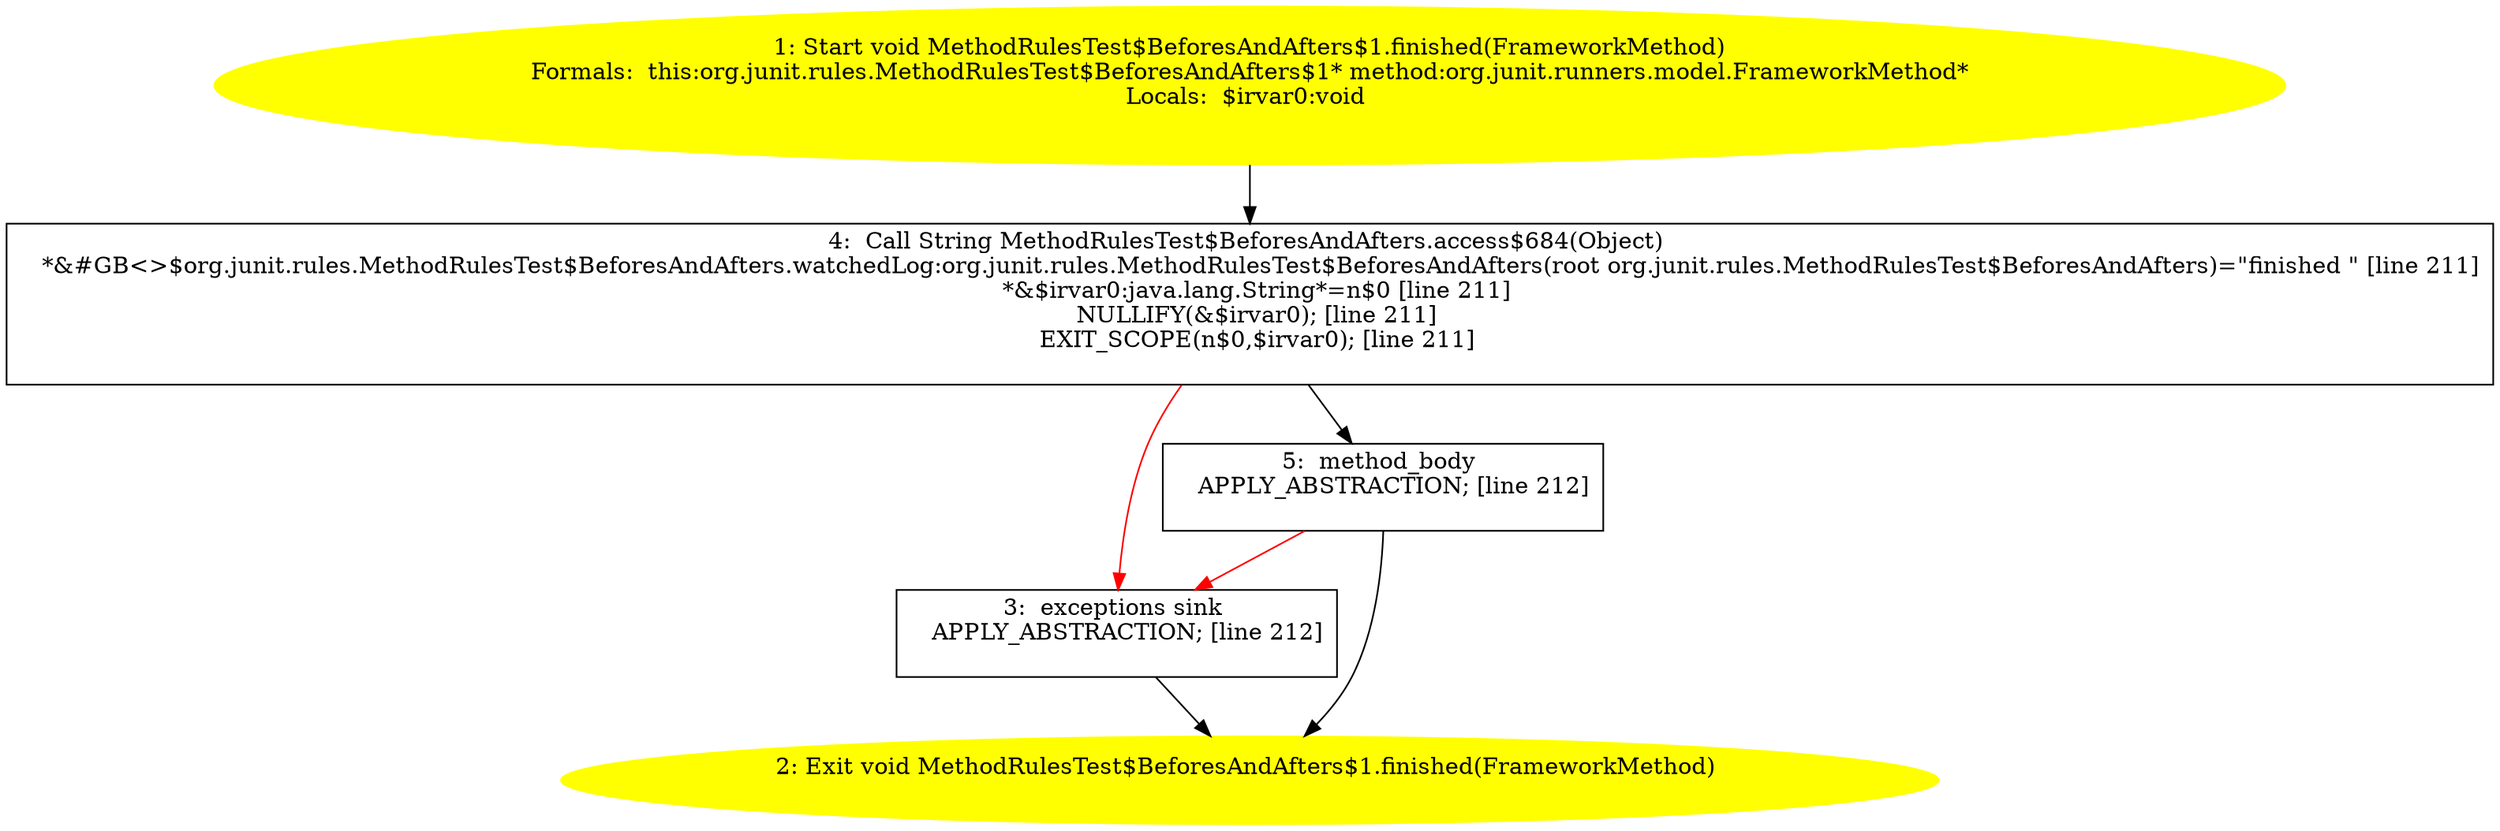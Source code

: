 /* @generated */
digraph cfg {
"org.junit.rules.MethodRulesTest$BeforesAndAfters$1.finished(org.junit.runners.model.FrameworkMethod).b865cfd04be264aab71e410143b4cb8a_1" [label="1: Start void MethodRulesTest$BeforesAndAfters$1.finished(FrameworkMethod)\nFormals:  this:org.junit.rules.MethodRulesTest$BeforesAndAfters$1* method:org.junit.runners.model.FrameworkMethod*\nLocals:  $irvar0:void \n  " color=yellow style=filled]
	

	 "org.junit.rules.MethodRulesTest$BeforesAndAfters$1.finished(org.junit.runners.model.FrameworkMethod).b865cfd04be264aab71e410143b4cb8a_1" -> "org.junit.rules.MethodRulesTest$BeforesAndAfters$1.finished(org.junit.runners.model.FrameworkMethod).b865cfd04be264aab71e410143b4cb8a_4" ;
"org.junit.rules.MethodRulesTest$BeforesAndAfters$1.finished(org.junit.runners.model.FrameworkMethod).b865cfd04be264aab71e410143b4cb8a_2" [label="2: Exit void MethodRulesTest$BeforesAndAfters$1.finished(FrameworkMethod) \n  " color=yellow style=filled]
	

"org.junit.rules.MethodRulesTest$BeforesAndAfters$1.finished(org.junit.runners.model.FrameworkMethod).b865cfd04be264aab71e410143b4cb8a_3" [label="3:  exceptions sink \n   APPLY_ABSTRACTION; [line 212]\n " shape="box"]
	

	 "org.junit.rules.MethodRulesTest$BeforesAndAfters$1.finished(org.junit.runners.model.FrameworkMethod).b865cfd04be264aab71e410143b4cb8a_3" -> "org.junit.rules.MethodRulesTest$BeforesAndAfters$1.finished(org.junit.runners.model.FrameworkMethod).b865cfd04be264aab71e410143b4cb8a_2" ;
"org.junit.rules.MethodRulesTest$BeforesAndAfters$1.finished(org.junit.runners.model.FrameworkMethod).b865cfd04be264aab71e410143b4cb8a_4" [label="4:  Call String MethodRulesTest$BeforesAndAfters.access$684(Object) \n   *&#GB<>$org.junit.rules.MethodRulesTest$BeforesAndAfters.watchedLog:org.junit.rules.MethodRulesTest$BeforesAndAfters(root org.junit.rules.MethodRulesTest$BeforesAndAfters)=\"finished \" [line 211]\n  *&$irvar0:java.lang.String*=n$0 [line 211]\n  NULLIFY(&$irvar0); [line 211]\n  EXIT_SCOPE(n$0,$irvar0); [line 211]\n " shape="box"]
	

	 "org.junit.rules.MethodRulesTest$BeforesAndAfters$1.finished(org.junit.runners.model.FrameworkMethod).b865cfd04be264aab71e410143b4cb8a_4" -> "org.junit.rules.MethodRulesTest$BeforesAndAfters$1.finished(org.junit.runners.model.FrameworkMethod).b865cfd04be264aab71e410143b4cb8a_5" ;
	 "org.junit.rules.MethodRulesTest$BeforesAndAfters$1.finished(org.junit.runners.model.FrameworkMethod).b865cfd04be264aab71e410143b4cb8a_4" -> "org.junit.rules.MethodRulesTest$BeforesAndAfters$1.finished(org.junit.runners.model.FrameworkMethod).b865cfd04be264aab71e410143b4cb8a_3" [color="red" ];
"org.junit.rules.MethodRulesTest$BeforesAndAfters$1.finished(org.junit.runners.model.FrameworkMethod).b865cfd04be264aab71e410143b4cb8a_5" [label="5:  method_body \n   APPLY_ABSTRACTION; [line 212]\n " shape="box"]
	

	 "org.junit.rules.MethodRulesTest$BeforesAndAfters$1.finished(org.junit.runners.model.FrameworkMethod).b865cfd04be264aab71e410143b4cb8a_5" -> "org.junit.rules.MethodRulesTest$BeforesAndAfters$1.finished(org.junit.runners.model.FrameworkMethod).b865cfd04be264aab71e410143b4cb8a_2" ;
	 "org.junit.rules.MethodRulesTest$BeforesAndAfters$1.finished(org.junit.runners.model.FrameworkMethod).b865cfd04be264aab71e410143b4cb8a_5" -> "org.junit.rules.MethodRulesTest$BeforesAndAfters$1.finished(org.junit.runners.model.FrameworkMethod).b865cfd04be264aab71e410143b4cb8a_3" [color="red" ];
}
